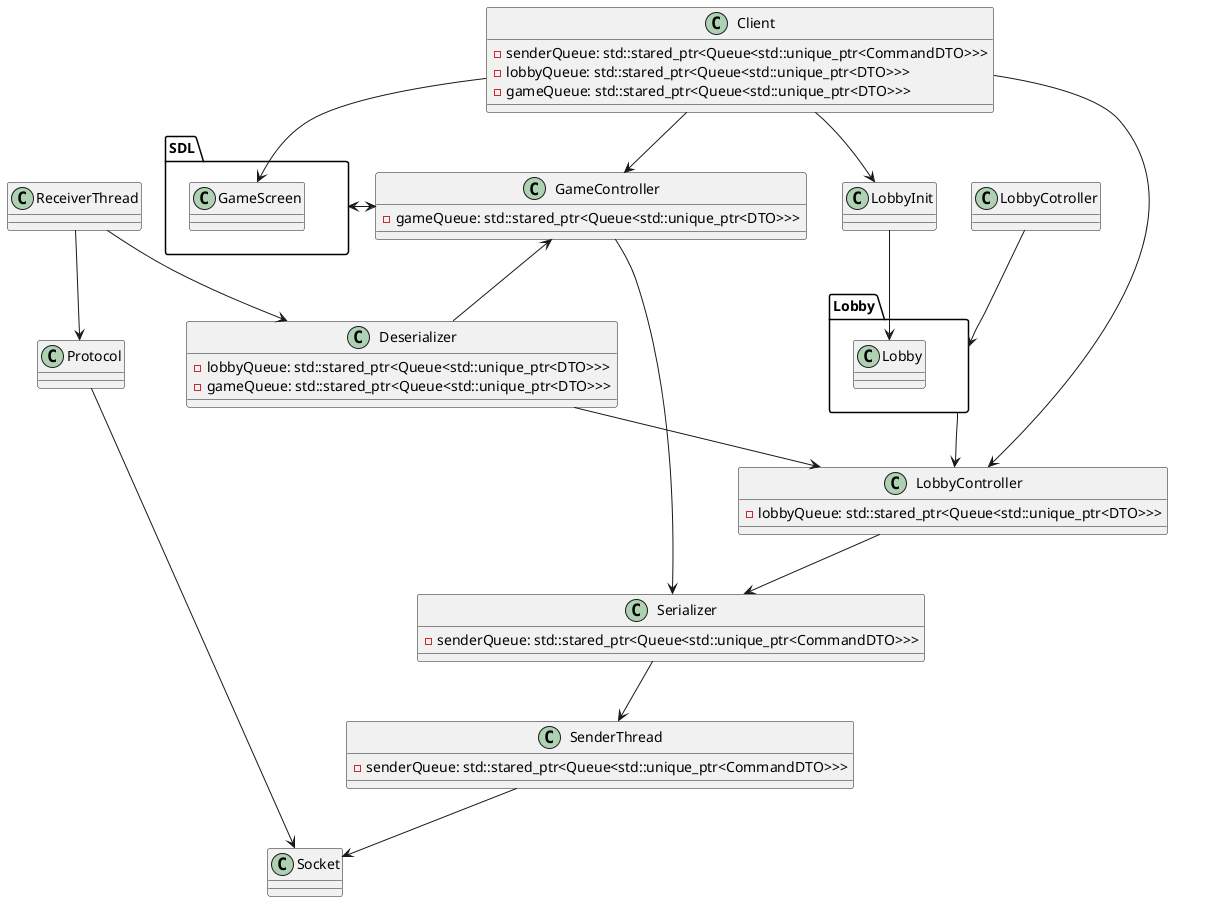 @startuml Client

class Client{
    - senderQueue: std::stared_ptr<Queue<std::unique_ptr<CommandDTO>>>
    - lobbyQueue: std::stared_ptr<Queue<std::unique_ptr<DTO>>>
    - gameQueue: std::stared_ptr<Queue<std::unique_ptr<DTO>>>
}
class LobbyInit
package "Lobby" as LobbyPkg{}
package "SDL" as SDLPkg{}

class LobbyController{
    - lobbyQueue: std::stared_ptr<Queue<std::unique_ptr<DTO>>>
}
class GameController {
    - gameQueue: std::stared_ptr<Queue<std::unique_ptr<DTO>>>
}
class Serializer {
    - senderQueue: std::stared_ptr<Queue<std::unique_ptr<CommandDTO>>>
}
class SenderThread {
    - senderQueue: std::stared_ptr<Queue<std::unique_ptr<CommandDTO>>>
}
class Socket
class ReceiverThread
class Protocol
class Deserializer {
    - lobbyQueue: std::stared_ptr<Queue<std::unique_ptr<DTO>>>
    - gameQueue: std::stared_ptr<Queue<std::unique_ptr<DTO>>>
}

Client --> LobbyInit
Client --> LobbyController
Client --> GameController

LobbyInit --> LobbyPkg.Lobby
Client --> SDLPkg.GameScreen

LobbyPkg --> LobbyController
LobbyCotroller --> LobbyPkg

SDLPkg --> GameController
GameController --> SDLPkg

LobbyController --> Serializer
GameController --> Serializer
Serializer --> SenderThread
SenderThread --> Socket
Protocol --> Socket
ReceiverThread --> Protocol
ReceiverThread --> Deserializer
Deserializer --> LobbyController
GameController <-- Deserializer

@enduml